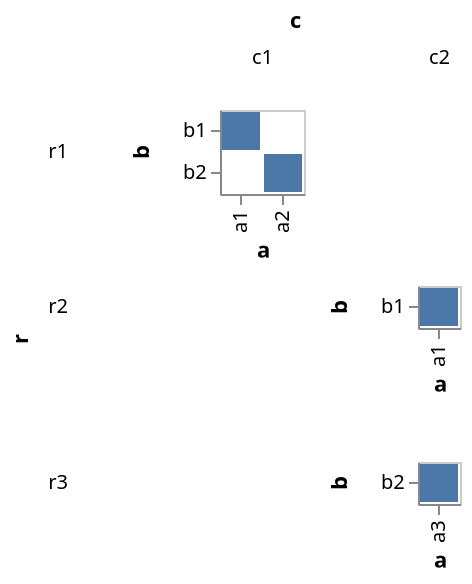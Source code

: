 {
    "$schema": "https://vega.github.io/schema/vega/v3.0.json",
    "autosize": "pad",
    "padding": 5,
    "data": [
        {
            "name": "source_0",
            "values": [
                {
                    "r": "r1",
                    "c": "c1",
                    "a": "a1",
                    "b": "b1"
                },
                {
                    "r": "r1",
                    "c": "c1",
                    "a": "a2",
                    "b": "b2"
                },
                {
                    "r": "r2",
                    "c": "c2",
                    "a": "a1",
                    "b": "b1"
                },
                {
                    "r": "r3",
                    "c": "c2",
                    "a": "a3",
                    "b": "b2"
                }
            ]
        },
        {
            "name": "cross_column_domain_row_domain",
            "source": "source_0",
            "transform": [
                {
                    "type": "aggregate",
                    "groupby": [
                        "c",
                        "r"
                    ],
                    "fields": [
                        "a",
                        "b"
                    ],
                    "ops": [
                        "distinct",
                        "distinct"
                    ]
                }
            ]
        },
        {
            "name": "column_domain",
            "source": "cross_column_domain_row_domain",
            "transform": [
                {
                    "type": "aggregate",
                    "groupby": [
                        "c"
                    ],
                    "fields": [
                        "distinct_a"
                    ],
                    "ops": [
                        "max"
                    ],
                    "as": [
                        "distinct_a"
                    ]
                }
            ]
        },
        {
            "name": "row_domain",
            "source": "cross_column_domain_row_domain",
            "transform": [
                {
                    "type": "aggregate",
                    "groupby": [
                        "r"
                    ],
                    "fields": [
                        "distinct_b"
                    ],
                    "ops": [
                        "max"
                    ],
                    "as": [
                        "distinct_b"
                    ]
                }
            ]
        }
    ],
    "signals": [
        {
            "name": "child_x_step",
            "value": 21
        },
        {
            "name": "child_y_step",
            "value": 21
        }
    ],
    "layout": {
        "padding": {
            "row": 10,
            "column": 10
        },
        "offset": 10,
        "columns": {
            "signal": "length(data('column_domain'))"
        },
        "bounds": "full",
        "align": "all"
    },
    "marks": [
        {
            "name": "row_title",
            "role": "row-title",
            "type": "group",
            "marks": [
                {
                    "type": "text",
                    "role": "row-title-text",
                    "encode": {
                        "update": {
                            "align": {
                                "value": "center"
                            },
                            "text": {
                                "value": "r"
                            },
                            "fill": {
                                "value": "black"
                            },
                            "fontWeight": {
                                "value": "bold"
                            },
                            "angle": {
                                "value": 270
                            }
                        }
                    }
                }
            ]
        },
        {
            "name": "column_title",
            "role": "column-title",
            "type": "group",
            "marks": [
                {
                    "type": "text",
                    "role": "column-title-text",
                    "encode": {
                        "update": {
                            "align": {
                                "value": "center"
                            },
                            "text": {
                                "value": "c"
                            },
                            "fill": {
                                "value": "black"
                            },
                            "fontWeight": {
                                "value": "bold"
                            }
                        }
                    }
                }
            ]
        },
        {
            "name": "row_header",
            "type": "group",
            "role": "row-header",
            "from": {
                "data": "row_domain"
            },
            "sort": {
                "field": "datum[\"r\"]",
                "order": "ascending"
            },
            "title": {
                "text": {
                    "signal": "''+parent[\"r\"]"
                },
                "offset": 10,
                "orient": "left",
                "encode": {
                    "update": {
                        "fontWeight": {
                            "value": "normal"
                        },
                        "angle": {
                            "value": 0
                        },
                        "fontSize": {
                            "value": 10
                        },
                        "align": {
                            "value": "right"
                        },
                        "baseline": {
                            "value": "middle"
                        }
                    }
                }
            },
            "encode": {
                "update": {
                    "height": {
                        "signal": "bandspace(datum[\"distinct_b\"], 0.1, 0.05) * child_y_step"
                    }
                }
            }
        },
        {
            "name": "column_header",
            "type": "group",
            "role": "column-header",
            "from": {
                "data": "column_domain"
            },
            "sort": {
                "field": "datum[\"c\"]",
                "order": "ascending"
            },
            "title": {
                "text": {
                    "signal": "''+parent[\"c\"]"
                },
                "offset": 10,
                "orient": "top",
                "encode": {
                    "update": {
                        "fontWeight": {
                            "value": "normal"
                        },
                        "angle": {
                            "value": 0
                        },
                        "fontSize": {
                            "value": 10
                        }
                    }
                }
            },
            "encode": {
                "update": {
                    "width": {
                        "signal": "bandspace(datum[\"distinct_a\"], 0.1, 0.05) * child_x_step"
                    }
                }
            }
        },
        {
            "name": "cell",
            "type": "group",
            "from": {
                "facet": {
                    "name": "facet",
                    "data": "source_0",
                    "groupby": [
                        "r",
                        "c"
                    ],
                    "aggregate": {
                        "cross": true,
                        "fields": [
                            "a",
                            "b"
                        ],
                        "ops": [
                            "distinct",
                            "distinct"
                        ]
                    }
                }
            },
            "sort": {
                "field": [
                    "datum[\"r\"]",
                    "datum[\"c\"]"
                ],
                "order": [
                    "ascending",
                    "ascending"
                ]
            },
            "encode": {
                "update": {
                    "width": {
                        "signal": "bandspace(datum[\"distinct_a\"], 0.1, 0.05) * child_x_step"
                    },
                    "height": {
                        "signal": "bandspace(datum[\"distinct_b\"], 0.1, 0.05) * child_y_step"
                    },
                    "stroke": {
                        "value": "#ccc"
                    },
                    "fill": {
                        "value": "transparent"
                    }
                }
            },
            "marks": [
                {
                    "name": "child_marks",
                    "type": "rect",
                    "style": [
                        "rect"
                    ],
                    "from": {
                        "data": "facet"
                    },
                    "encode": {
                        "update": {
                            "x": {
                                "scale": "child_x",
                                "field": "a"
                            },
                            "width": {
                                "scale": "child_x",
                                "band": true
                            },
                            "y": {
                                "scale": "child_y",
                                "field": "b"
                            },
                            "height": {
                                "scale": "child_y",
                                "band": true
                            },
                            "fill": {
                                "value": "#4c78a8"
                            }
                        }
                    }
                }
            ],
            "scales": [
                {
                    "name": "child_x",
                    "type": "band",
                    "domain": {
                        "data": "facet",
                        "field": "a",
                        "sort": true
                    },
                    "range": {
                        "step": {
                            "signal": "child_x_step"
                        }
                    },
                    "round": true,
                    "paddingInner": 0.1,
                    "paddingOuter": 0.05
                },
                {
                    "name": "child_y",
                    "type": "band",
                    "domain": {
                        "data": "facet",
                        "field": "b",
                        "sort": true
                    },
                    "range": {
                        "step": {
                            "signal": "child_y_step"
                        }
                    },
                    "round": true,
                    "paddingInner": 0.1,
                    "paddingOuter": 0.05
                }
            ],
            "axes": [
                {
                    "scale": "child_x",
                    "orient": "bottom",
                    "title": "a",
                    "zindex": 1,
                    "encode": {
                        "labels": {
                            "update": {
                                "angle": {
                                    "value": 270
                                },
                                "align": {
                                    "value": "right"
                                },
                                "baseline": {
                                    "value": "middle"
                                }
                            }
                        }
                    }
                },
                {
                    "scale": "child_y",
                    "orient": "left",
                    "title": "b",
                    "zindex": 1
                }
            ]
        }
    ],
    "config": {
        "axisY": {
            "minExtent": 30
        }
    }
}
